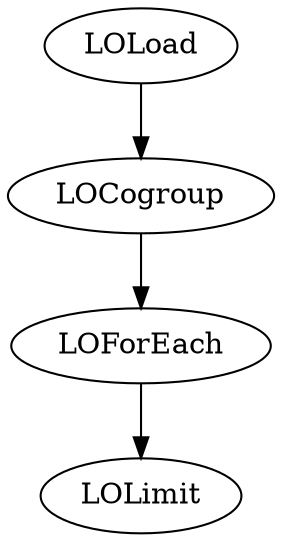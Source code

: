 digraph graph1 {
    LOLoad -> LOCogroup;
    LOCogroup -> LOForEach;
    LOForEach [hasflat="true"];
    LOForEach -> LOLimit;
    LOLimit [limit="100"];
}

